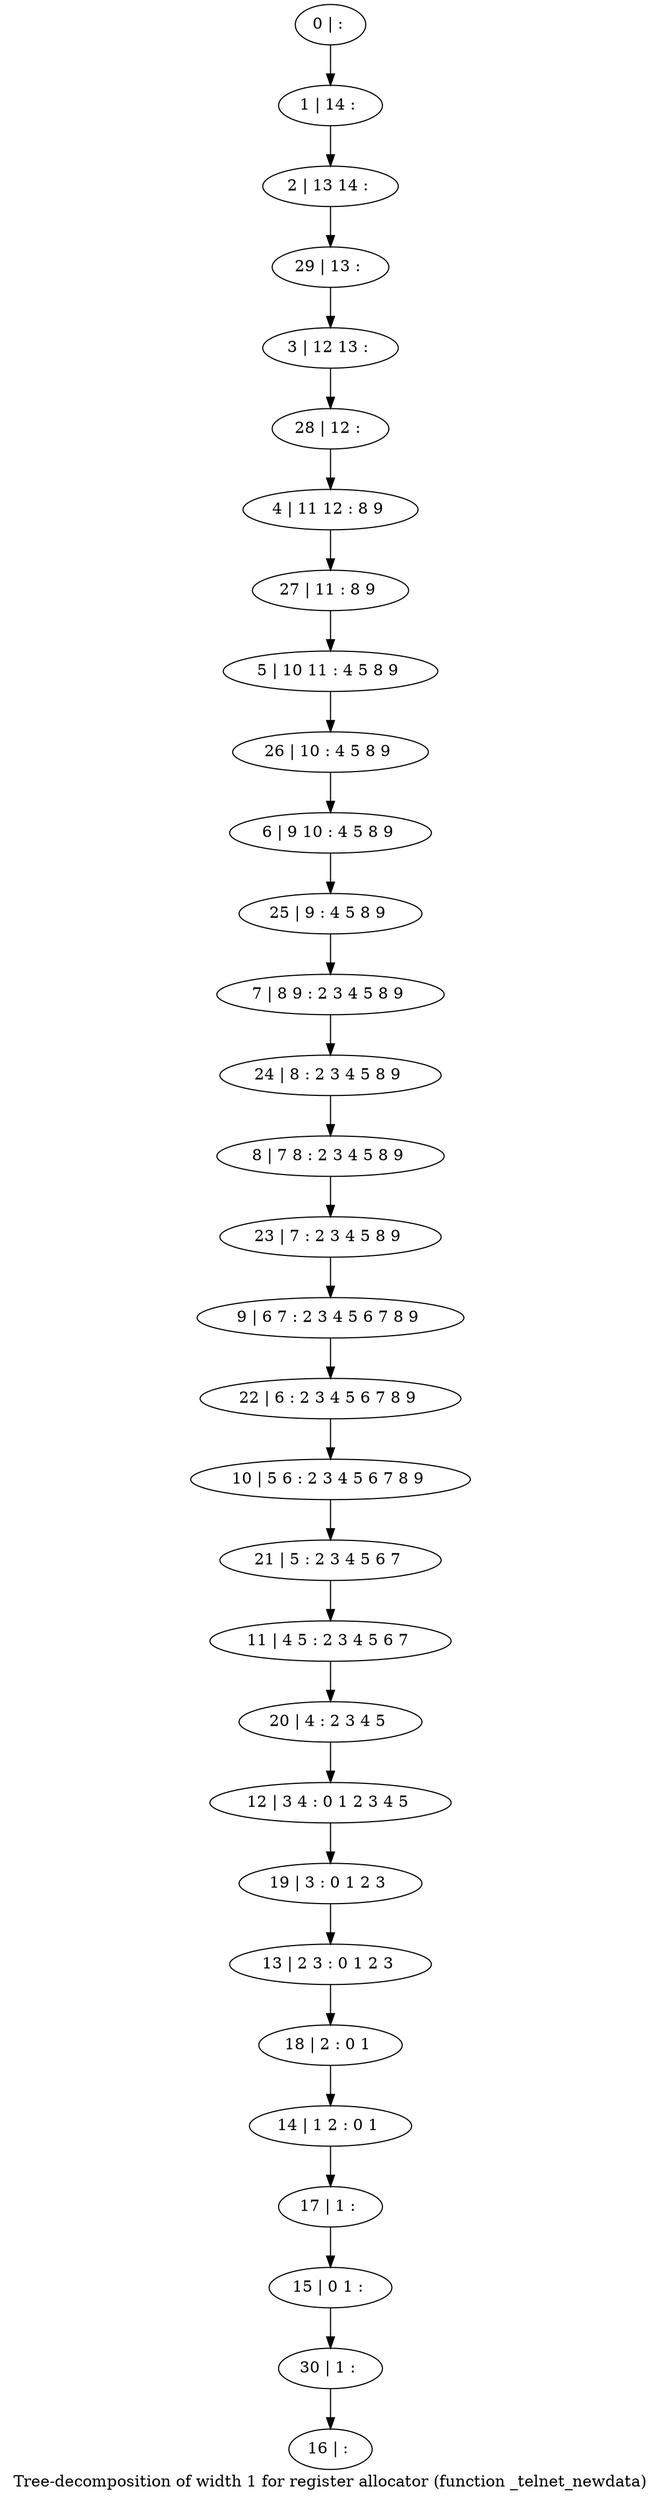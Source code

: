 digraph G {
graph [label="Tree-decomposition of width 1 for register allocator (function _telnet_newdata)"]
0[label="0 | : "];
1[label="1 | 14 : "];
2[label="2 | 13 14 : "];
3[label="3 | 12 13 : "];
4[label="4 | 11 12 : 8 9 "];
5[label="5 | 10 11 : 4 5 8 9 "];
6[label="6 | 9 10 : 4 5 8 9 "];
7[label="7 | 8 9 : 2 3 4 5 8 9 "];
8[label="8 | 7 8 : 2 3 4 5 8 9 "];
9[label="9 | 6 7 : 2 3 4 5 6 7 8 9 "];
10[label="10 | 5 6 : 2 3 4 5 6 7 8 9 "];
11[label="11 | 4 5 : 2 3 4 5 6 7 "];
12[label="12 | 3 4 : 0 1 2 3 4 5 "];
13[label="13 | 2 3 : 0 1 2 3 "];
14[label="14 | 1 2 : 0 1 "];
15[label="15 | 0 1 : "];
16[label="16 | : "];
17[label="17 | 1 : "];
18[label="18 | 2 : 0 1 "];
19[label="19 | 3 : 0 1 2 3 "];
20[label="20 | 4 : 2 3 4 5 "];
21[label="21 | 5 : 2 3 4 5 6 7 "];
22[label="22 | 6 : 2 3 4 5 6 7 8 9 "];
23[label="23 | 7 : 2 3 4 5 8 9 "];
24[label="24 | 8 : 2 3 4 5 8 9 "];
25[label="25 | 9 : 4 5 8 9 "];
26[label="26 | 10 : 4 5 8 9 "];
27[label="27 | 11 : 8 9 "];
28[label="28 | 12 : "];
29[label="29 | 13 : "];
30[label="30 | 1 : "];
0->1 ;
1->2 ;
17->15 ;
14->17 ;
18->14 ;
13->18 ;
19->13 ;
12->19 ;
20->12 ;
11->20 ;
21->11 ;
10->21 ;
22->10 ;
9->22 ;
23->9 ;
8->23 ;
24->8 ;
7->24 ;
25->7 ;
6->25 ;
26->6 ;
5->26 ;
27->5 ;
4->27 ;
28->4 ;
3->28 ;
29->3 ;
2->29 ;
30->16 ;
15->30 ;
}
